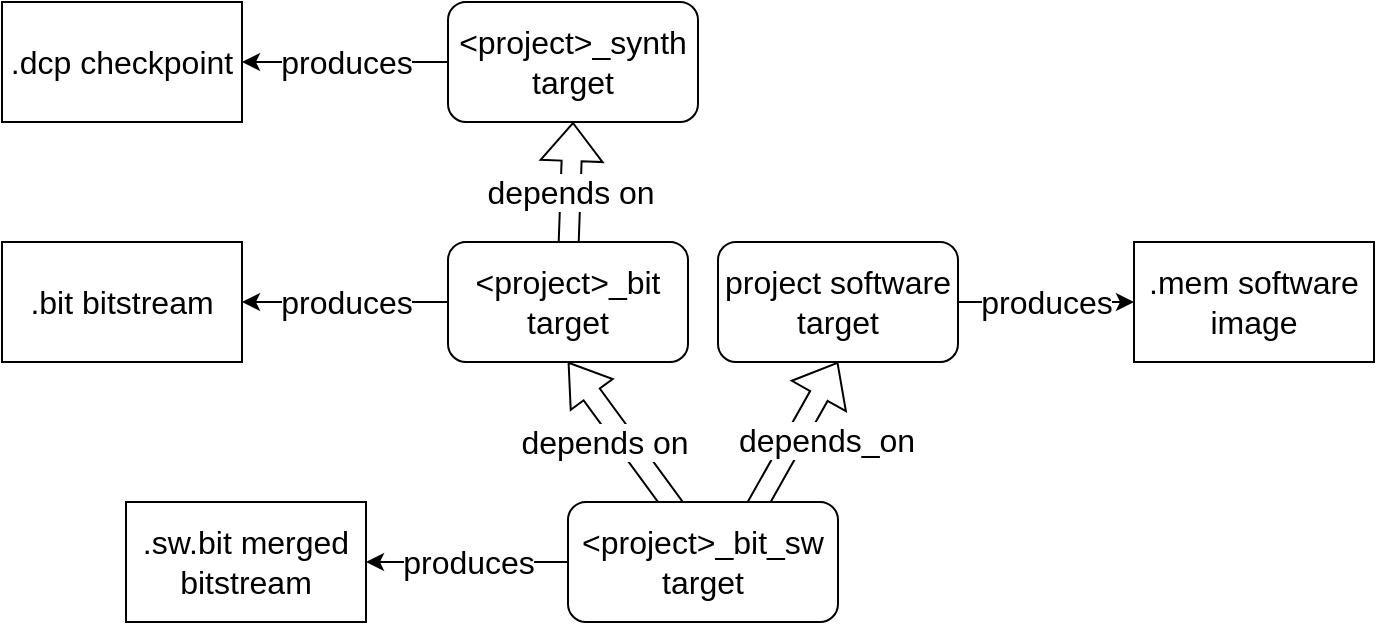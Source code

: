 <mxfile version="19.0.3" type="device"><diagram id="n0Xr83FCnywVtRZdSOH_" name="Page-1"><mxGraphModel dx="1038" dy="641" grid="1" gridSize="10" guides="1" tooltips="1" connect="1" arrows="1" fold="1" page="1" pageScale="1" pageWidth="850" pageHeight="1100" math="0" shadow="0"><root><mxCell id="0"/><mxCell id="1" parent="0"/><mxCell id="2nzBmX_fjM77OkUCmsDA-1" value="&amp;lt;project&amp;gt;_synth&lt;br&gt;target" style="rounded=1;whiteSpace=wrap;html=1;fontSize=16;" vertex="1" parent="1"><mxGeometry x="305" y="180" width="125" height="60" as="geometry"/></mxCell><mxCell id="2nzBmX_fjM77OkUCmsDA-2" value="depends on" style="shape=flexArrow;endArrow=classic;html=1;rounded=0;entryX=0.5;entryY=1;entryDx=0;entryDy=0;fontSize=16;" edge="1" parent="1" target="2nzBmX_fjM77OkUCmsDA-1"><mxGeometry width="50" height="50" relative="1" as="geometry"><mxPoint x="365" y="310" as="sourcePoint"/><mxPoint x="420" y="300" as="targetPoint"/></mxGeometry></mxCell><mxCell id="2nzBmX_fjM77OkUCmsDA-4" value="project software&lt;br&gt;target" style="rounded=1;whiteSpace=wrap;html=1;fontSize=16;" vertex="1" parent="1"><mxGeometry x="440" y="300" width="120" height="60" as="geometry"/></mxCell><mxCell id="2nzBmX_fjM77OkUCmsDA-3" value="&amp;lt;project&amp;gt;_bit&lt;br&gt;target" style="rounded=1;whiteSpace=wrap;html=1;fontSize=16;" vertex="1" parent="1"><mxGeometry x="305" y="300" width="120" height="60" as="geometry"/></mxCell><mxCell id="2nzBmX_fjM77OkUCmsDA-8" value="depends_on" style="shape=flexArrow;endArrow=classic;html=1;rounded=0;entryX=0.5;entryY=1;entryDx=0;entryDy=0;exitX=0.583;exitY=0.5;exitDx=0;exitDy=0;exitPerimeter=0;fontSize=16;" edge="1" parent="1" source="2nzBmX_fjM77OkUCmsDA-5" target="2nzBmX_fjM77OkUCmsDA-4"><mxGeometry x="0.346" y="-13" width="50" height="50" relative="1" as="geometry"><mxPoint x="410" y="440" as="sourcePoint"/><mxPoint x="410" y="370" as="targetPoint"/><mxPoint x="1" as="offset"/></mxGeometry></mxCell><mxCell id="2nzBmX_fjM77OkUCmsDA-11" value="depends on" style="shape=flexArrow;endArrow=classic;html=1;rounded=0;entryX=0.5;entryY=1;entryDx=0;entryDy=0;exitX=0.542;exitY=0.5;exitDx=0;exitDy=0;exitPerimeter=0;fontSize=16;endWidth=15;endSize=6.19;" edge="1" parent="1" source="2nzBmX_fjM77OkUCmsDA-5" target="2nzBmX_fjM77OkUCmsDA-3"><mxGeometry x="0.301" y="9" width="50" height="50" relative="1" as="geometry"><mxPoint x="240" y="470" as="sourcePoint"/><mxPoint x="290" y="420" as="targetPoint"/><mxPoint as="offset"/></mxGeometry></mxCell><mxCell id="2nzBmX_fjM77OkUCmsDA-5" value="&amp;lt;project&amp;gt;_bit_sw&lt;br&gt;target" style="rounded=1;whiteSpace=wrap;html=1;fontSize=16;" vertex="1" parent="1"><mxGeometry x="365" y="430" width="135" height="60" as="geometry"/></mxCell><mxCell id="2nzBmX_fjM77OkUCmsDA-12" value="produces" style="endArrow=classic;html=1;rounded=0;entryX=1;entryY=0.5;entryDx=0;entryDy=0;fontSize=16;exitX=0;exitY=0.5;exitDx=0;exitDy=0;" edge="1" parent="1" source="2nzBmX_fjM77OkUCmsDA-1" target="2nzBmX_fjM77OkUCmsDA-13"><mxGeometry width="50" height="50" relative="1" as="geometry"><mxPoint x="250" y="90" as="sourcePoint"/><mxPoint x="240" y="200" as="targetPoint"/></mxGeometry></mxCell><mxCell id="2nzBmX_fjM77OkUCmsDA-13" value=".dcp checkpoint" style="rounded=0;whiteSpace=wrap;html=1;fontSize=16;" vertex="1" parent="1"><mxGeometry x="82" y="180" width="120" height="60" as="geometry"/></mxCell><mxCell id="2nzBmX_fjM77OkUCmsDA-16" value=".bit bitstream" style="rounded=0;whiteSpace=wrap;html=1;fontSize=16;" vertex="1" parent="1"><mxGeometry x="82" y="300" width="120" height="60" as="geometry"/></mxCell><mxCell id="2nzBmX_fjM77OkUCmsDA-17" value="produces" style="endArrow=classic;html=1;rounded=0;entryX=1;entryY=0.5;entryDx=0;entryDy=0;fontSize=16;exitX=0;exitY=0.5;exitDx=0;exitDy=0;" edge="1" parent="1" source="2nzBmX_fjM77OkUCmsDA-3" target="2nzBmX_fjM77OkUCmsDA-16"><mxGeometry width="50" height="50" relative="1" as="geometry"><mxPoint x="300" y="330" as="sourcePoint"/><mxPoint x="450" y="310" as="targetPoint"/></mxGeometry></mxCell><mxCell id="2nzBmX_fjM77OkUCmsDA-18" value=".mem software image" style="rounded=0;whiteSpace=wrap;html=1;fontSize=16;" vertex="1" parent="1"><mxGeometry x="648" y="300" width="120" height="60" as="geometry"/></mxCell><mxCell id="2nzBmX_fjM77OkUCmsDA-19" value="produces" style="endArrow=classic;html=1;rounded=0;entryX=0;entryY=0.5;entryDx=0;entryDy=0;exitX=1;exitY=0.5;exitDx=0;exitDy=0;fontSize=16;" edge="1" parent="1" source="2nzBmX_fjM77OkUCmsDA-4" target="2nzBmX_fjM77OkUCmsDA-18"><mxGeometry width="50" height="50" relative="1" as="geometry"><mxPoint x="680" y="500" as="sourcePoint"/><mxPoint x="730" y="450" as="targetPoint"/></mxGeometry></mxCell><mxCell id="2nzBmX_fjM77OkUCmsDA-20" value=".sw.bit merged bitstream" style="rounded=0;whiteSpace=wrap;html=1;fontSize=16;" vertex="1" parent="1"><mxGeometry x="144" y="430" width="120" height="60" as="geometry"/></mxCell><mxCell id="2nzBmX_fjM77OkUCmsDA-21" value="produces" style="endArrow=classic;html=1;rounded=0;entryX=1;entryY=0.5;entryDx=0;entryDy=0;exitX=0;exitY=0.5;exitDx=0;exitDy=0;fontSize=16;" edge="1" parent="1" source="2nzBmX_fjM77OkUCmsDA-5" target="2nzBmX_fjM77OkUCmsDA-20"><mxGeometry width="50" height="50" relative="1" as="geometry"><mxPoint x="360" y="460" as="sourcePoint"/><mxPoint x="360" y="530" as="targetPoint"/></mxGeometry></mxCell></root></mxGraphModel></diagram></mxfile>